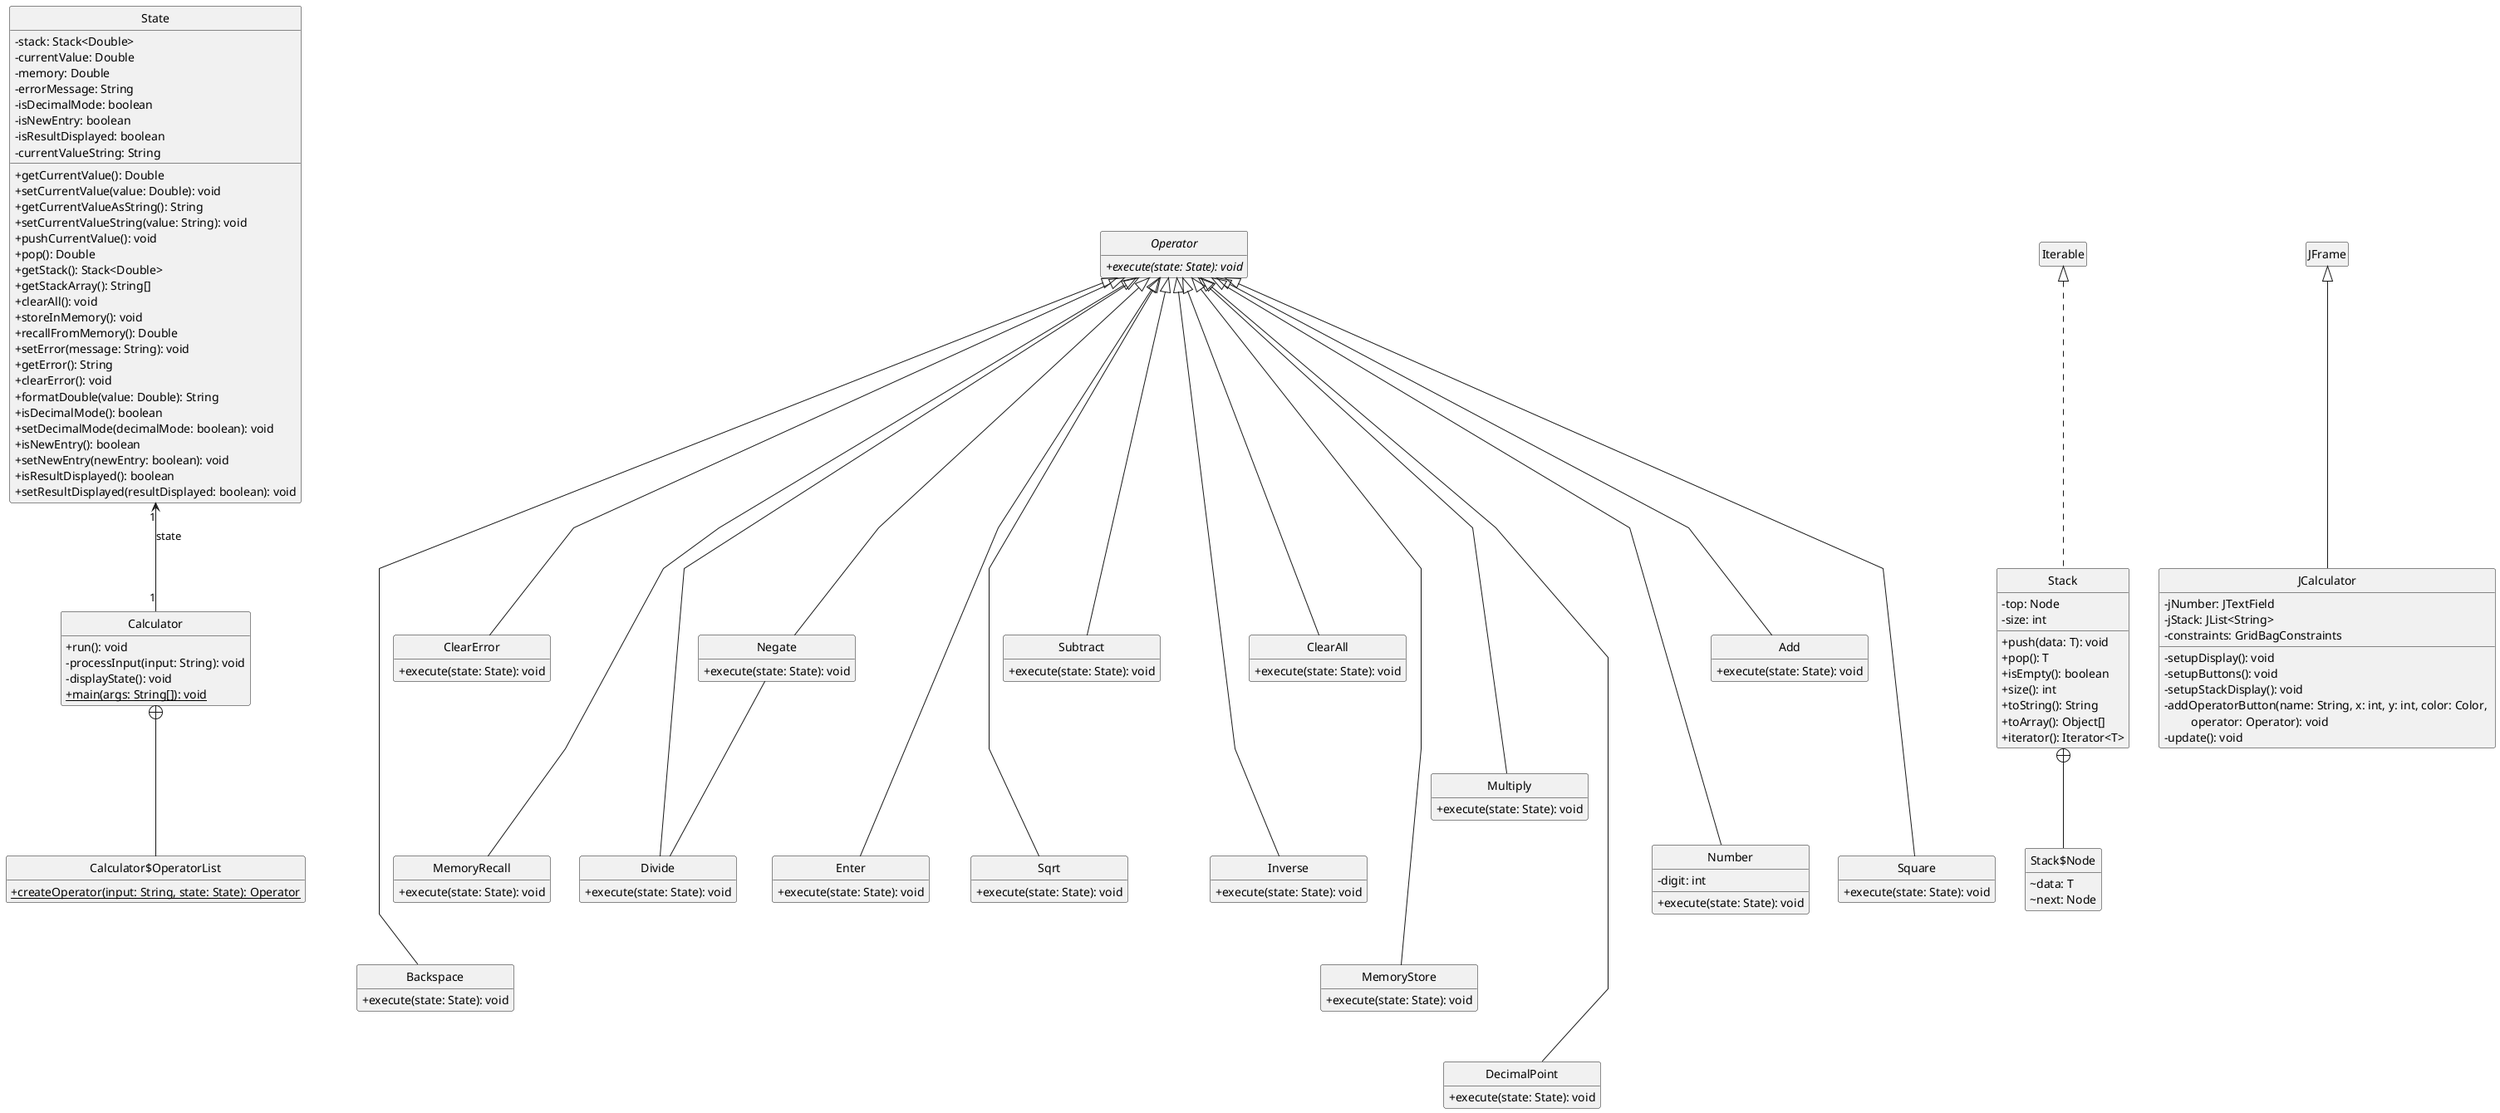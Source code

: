 @startuml

' STATIC
' Generated by CTP - https://github.com/samuelroland/ctp

' Style
hide empty members
hide circle
skinparam classAttributeIconSize 0
skinparam linetype polyline

remove *Test*
remove Main

Negate -d- Divide
ClearError -d[hidden]- MemoryRecall
Subtract -d[hidden]- Sqrt
Divide -d[hidden]- Backspace
Negate -d[hidden]- Enter
ClearAll -d[hidden]- Inverse
Multiply -d[hidden]- DecimalPoint
MemoryStore -d[hidden]- DecimalPoint
Add -d[hidden]- Number
Add -d[hidden]- Square
MemoryStore -u[hidden]- Inverse


' Additions
Calculator "1"-u->"1" State: state


' REMOVE
' - state: State

' ENDSTATIC
class JCalculatorTest {
	- calculator: JCalculator
	- displayField: JTextField
	- stackDisplay: JList<String>
	+ setUp(): void
	- getStackContents(): String[]
	- clickButton(label: String): void
	+ testAdd(): void
	+ testBackspace(): void
	+ testClearAll(): void
	+ testClearError(): void
	+ testDecimalPoint(): void
	+ testDivide(): void
	+ testEnter(): void
	+ testInverse(): void
	+ testMemoryRecallAndStore(): void
	+ testMultiply(): void
	+ testNegate(): void
	+ testNumber(): void
	+ testSqrt(): void
	+ testSquare(): void
	+ testSubtract(): void
}


class Square {
	+ execute(state: State): void
}

class Inverse {
	+ execute(state: State): void
}

class Main {
	+ {static} main(args: String): void
}

class TestUtils {
	+ {static} getComponentByName(container: Container, name: String): Component
	+ {static} getButtonByLabel(container: Container, label: String): JButton
}

class Stack {
	- top: Node
	- size: int
	+ push(data: T): void
	+ pop(): T
	+ isEmpty(): boolean
	+ size(): int
	+ toString(): String
	+ toArray(): Object[]
	+ iterator(): Iterator<T>
}


class Stack$Node {
	~ data: T
	~ next: Node
}

class JCalculator {
	
	- jNumber: JTextField
	- jStack: JList<String>
	- constraints: GridBagConstraints
	- setupDisplay(): void
	- setupButtons(): void
	- setupStackDisplay(): void
	- addOperatorButton(name: String, x: int, y: int, color: Color, \n\t operator: Operator): void
	- update(): void
}


class CalculatorTest {
	- calculator: Calculator
	- outputStream: ByteArrayOutputStream
	+ setUp(): void
	- simulateInput(input: String): void
	- getConsoleOutput(): String
	+ testAddition(): void
	+ testSubtraction(): void
	+ testMultiplication(): void
	+ testDivision(): void
	+ testSquareRoot(): void
	+ testSquare(): void
	+ testNegate(): void
	+ testEnterPushesValueToStack(): void
	+ testMemoryStoreAndRecall(): void
	+ testClearAll(): void
	+ testDivisionByZero(): void
	+ testInvalidInput(): void
	+ testBackspace(): void
}


class Calculator {
	
	+ run(): void
	- processInput(input: String): void
	- displayState(): void
	+ {static} main(args: String[]): void
}


class Calculator$OperatorList {
	+ {static} createOperator(input: String, state: State): Operator
}

class Backspace {
	+ execute(state: State): void
}

class Multiply {
	+ execute(state: State): void
}

class ClearError {
	+ execute(state: State): void
}

abstract class Operator {
	+ {abstract}execute(state: State): void
}

class Add {
	+ execute(state: State): void
}

class Enter {
	+ execute(state: State): void
}

class Negate {
	+ execute(state: State): void
}

class StackTest {
	- stack: Stack<Integer>
	+ setUp(): void
	+ testPushAndToString(): void
	+ testPop(): void
	+ testToArray(): void
	+ testIterator(): void
	+ testIsEmpty(): void
	+ testSize(): void
	+ testPopFromEmptyStack(): void
}


class State {
	- stack: Stack<Double>
	- currentValue: Double
	- memory: Double
	- errorMessage: String
	- isDecimalMode: boolean
	- isNewEntry: boolean
	- isResultDisplayed: boolean
	- currentValueString: String
	+ getCurrentValue(): Double
	+ setCurrentValue(value: Double): void
	+ getCurrentValueAsString(): String
	+ setCurrentValueString(value: String): void
	+ pushCurrentValue(): void
	+ pop(): Double
	+ getStack(): Stack<Double>
	+ getStackArray(): String[]
	+ clearAll(): void
	+ storeInMemory(): void
	+ recallFromMemory(): Double
	+ setError(message: String): void
	+ getError(): String
	+ clearError(): void
	+ formatDouble(value: Double): String
	+ isDecimalMode(): boolean
	+ setDecimalMode(decimalMode: boolean): void
	+ isNewEntry(): boolean
	+ setNewEntry(newEntry: boolean): void
	+ isResultDisplayed(): boolean
	+ setResultDisplayed(resultDisplayed: boolean): void
}


class Divide {
	+ execute(state: State): void
}

class Subtract {
	+ execute(state: State): void
}

class MemoryRecall {
	+ execute(state: State): void
}

class Number {
	- digit: int
	+ execute(state: State): void
}


class DecimalPoint {
	+ execute(state: State): void
}

class MemoryStore {
	+ execute(state: State): void
}

class ClearAll {
	+ execute(state: State): void
}

class StateTest {
	
	+ setUp(): void
	+ testStackOperations(): void
	+ testCurrentValue(): void
	+ testMemoryOperations(): void
	+ testErrorHandling(): void
	+ testClearAll(): void
	+ testFlags(): void
	+ testStackToArray(): void
	+ testCurrentValueAsString(): void
}


class Sqrt {
	+ execute(state: State): void
}



Operator <|-- Square
Operator <|-- Inverse
Iterable <|.. Stack
Stack +-- Stack$Node
JFrame <|-- JCalculator
Calculator +-- Calculator$OperatorList
Operator <|-- Backspace
Operator <|-- Multiply
Operator <|-- ClearError
Operator <|-- Add
Operator <|-- Enter
Operator <|-- Negate
Operator <|-- Divide
Operator <|-- Subtract
Operator <|-- MemoryRecall
Operator <|-- Number
Operator <|-- DecimalPoint
Operator <|-- MemoryStore
Operator <|-- ClearAll
Operator <|-- Sqrt
@enduml
